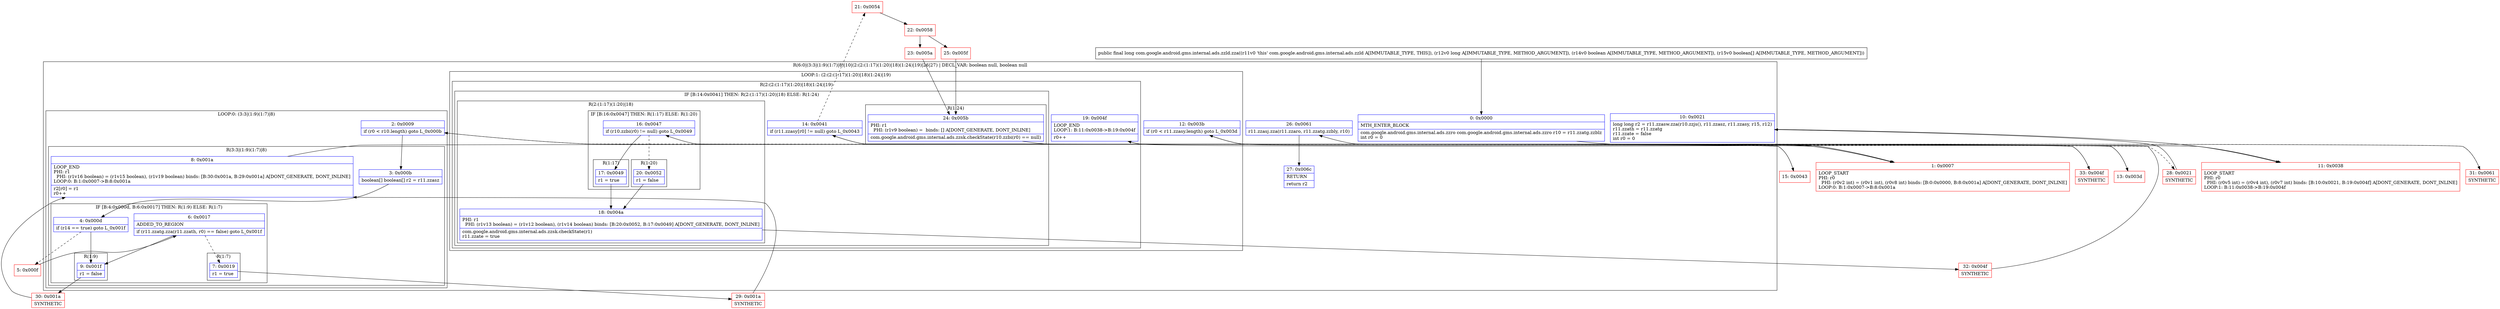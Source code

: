digraph "CFG forcom.google.android.gms.internal.ads.zzld.zza(JZ[Z)J" {
subgraph cluster_Region_1398244286 {
label = "R(6:0|(3:3|(1:9)(1:7)|8)|10|(2:(2:(1:17)(1:20)|18)(1:24)|19)|26|27) | DECL_VAR: boolean null, boolean null\l";
node [shape=record,color=blue];
Node_0 [shape=record,label="{0\:\ 0x0000|MTH_ENTER_BLOCK\l|com.google.android.gms.internal.ads.zzro com.google.android.gms.internal.ads.zzro r10 = r11.zzatg.zzblz\lint r0 = 0\l}"];
subgraph cluster_LoopRegion_506304830 {
label = "LOOP:0: (3:3|(1:9)(1:7)|8)";
node [shape=record,color=blue];
Node_2 [shape=record,label="{2\:\ 0x0009|if (r0 \< r10.length) goto L_0x000b\l}"];
subgraph cluster_Region_1421788670 {
label = "R(3:3|(1:9)(1:7)|8)";
node [shape=record,color=blue];
Node_3 [shape=record,label="{3\:\ 0x000b|boolean[] boolean[] r2 = r11.zzasz\l}"];
subgraph cluster_IfRegion_640172606 {
label = "IF [B:4:0x000d, B:6:0x0017] THEN: R(1:9) ELSE: R(1:7)";
node [shape=record,color=blue];
Node_4 [shape=record,label="{4\:\ 0x000d|if (r14 == true) goto L_0x001f\l}"];
Node_6 [shape=record,label="{6\:\ 0x0017|ADDED_TO_REGION\l|if (r11.zzatg.zza(r11.zzath, r0) == false) goto L_0x001f\l}"];
subgraph cluster_Region_2120580225 {
label = "R(1:9)";
node [shape=record,color=blue];
Node_9 [shape=record,label="{9\:\ 0x001f|r1 = false\l}"];
}
subgraph cluster_Region_172177803 {
label = "R(1:7)";
node [shape=record,color=blue];
Node_7 [shape=record,label="{7\:\ 0x0019|r1 = true\l}"];
}
}
Node_8 [shape=record,label="{8\:\ 0x001a|LOOP_END\lPHI: r1 \l  PHI: (r1v16 boolean) = (r1v15 boolean), (r1v19 boolean) binds: [B:30:0x001a, B:29:0x001a] A[DONT_GENERATE, DONT_INLINE]\lLOOP:0: B:1:0x0007\-\>B:8:0x001a\l|r2[r0] = r1\lr0++\l}"];
}
}
Node_10 [shape=record,label="{10\:\ 0x0021|long long r2 = r11.zzasw.zza(r10.zzjs(), r11.zzasz, r11.zzasy, r15, r12)\lr11.zzath = r11.zzatg\lr11.zzate = false\lint r0 = 0\l}"];
subgraph cluster_LoopRegion_360901178 {
label = "LOOP:1: (2:(2:(1:17)(1:20)|18)(1:24)|19)";
node [shape=record,color=blue];
Node_12 [shape=record,label="{12\:\ 0x003b|if (r0 \< r11.zzasy.length) goto L_0x003d\l}"];
subgraph cluster_Region_1898398257 {
label = "R(2:(2:(1:17)(1:20)|18)(1:24)|19)";
node [shape=record,color=blue];
subgraph cluster_IfRegion_1393879262 {
label = "IF [B:14:0x0041] THEN: R(2:(1:17)(1:20)|18) ELSE: R(1:24)";
node [shape=record,color=blue];
Node_14 [shape=record,label="{14\:\ 0x0041|if (r11.zzasy[r0] != null) goto L_0x0043\l}"];
subgraph cluster_Region_1118745252 {
label = "R(2:(1:17)(1:20)|18)";
node [shape=record,color=blue];
subgraph cluster_IfRegion_598873460 {
label = "IF [B:16:0x0047] THEN: R(1:17) ELSE: R(1:20)";
node [shape=record,color=blue];
Node_16 [shape=record,label="{16\:\ 0x0047|if (r10.zzbi(r0) != null) goto L_0x0049\l}"];
subgraph cluster_Region_890799833 {
label = "R(1:17)";
node [shape=record,color=blue];
Node_17 [shape=record,label="{17\:\ 0x0049|r1 = true\l}"];
}
subgraph cluster_Region_927562032 {
label = "R(1:20)";
node [shape=record,color=blue];
Node_20 [shape=record,label="{20\:\ 0x0052|r1 = false\l}"];
}
}
Node_18 [shape=record,label="{18\:\ 0x004a|PHI: r1 \l  PHI: (r1v13 boolean) = (r1v12 boolean), (r1v14 boolean) binds: [B:20:0x0052, B:17:0x0049] A[DONT_GENERATE, DONT_INLINE]\l|com.google.android.gms.internal.ads.zzsk.checkState(r1)\lr11.zzate = true\l}"];
}
subgraph cluster_Region_1000078144 {
label = "R(1:24)";
node [shape=record,color=blue];
Node_24 [shape=record,label="{24\:\ 0x005b|PHI: r1 \l  PHI: (r1v9 boolean) =  binds: [] A[DONT_GENERATE, DONT_INLINE]\l|com.google.android.gms.internal.ads.zzsk.checkState(r10.zzbi(r0) == null)\l}"];
}
}
Node_19 [shape=record,label="{19\:\ 0x004f|LOOP_END\lLOOP:1: B:11:0x0038\-\>B:19:0x004f\l|r0++\l}"];
}
}
Node_26 [shape=record,label="{26\:\ 0x0061|r11.zzasj.zza(r11.zzaro, r11.zzatg.zzbly, r10)\l}"];
Node_27 [shape=record,label="{27\:\ 0x006c|RETURN\l|return r2\l}"];
}
Node_1 [shape=record,color=red,label="{1\:\ 0x0007|LOOP_START\lPHI: r0 \l  PHI: (r0v2 int) = (r0v1 int), (r0v8 int) binds: [B:0:0x0000, B:8:0x001a] A[DONT_GENERATE, DONT_INLINE]\lLOOP:0: B:1:0x0007\-\>B:8:0x001a\l}"];
Node_5 [shape=record,color=red,label="{5\:\ 0x000f}"];
Node_11 [shape=record,color=red,label="{11\:\ 0x0038|LOOP_START\lPHI: r0 \l  PHI: (r0v5 int) = (r0v4 int), (r0v7 int) binds: [B:10:0x0021, B:19:0x004f] A[DONT_GENERATE, DONT_INLINE]\lLOOP:1: B:11:0x0038\-\>B:19:0x004f\l}"];
Node_13 [shape=record,color=red,label="{13\:\ 0x003d}"];
Node_15 [shape=record,color=red,label="{15\:\ 0x0043}"];
Node_21 [shape=record,color=red,label="{21\:\ 0x0054}"];
Node_22 [shape=record,color=red,label="{22\:\ 0x0058}"];
Node_23 [shape=record,color=red,label="{23\:\ 0x005a}"];
Node_25 [shape=record,color=red,label="{25\:\ 0x005f}"];
Node_28 [shape=record,color=red,label="{28\:\ 0x0021|SYNTHETIC\l}"];
Node_29 [shape=record,color=red,label="{29\:\ 0x001a|SYNTHETIC\l}"];
Node_30 [shape=record,color=red,label="{30\:\ 0x001a|SYNTHETIC\l}"];
Node_31 [shape=record,color=red,label="{31\:\ 0x0061|SYNTHETIC\l}"];
Node_32 [shape=record,color=red,label="{32\:\ 0x004f|SYNTHETIC\l}"];
Node_33 [shape=record,color=red,label="{33\:\ 0x004f|SYNTHETIC\l}"];
MethodNode[shape=record,label="{public final long com.google.android.gms.internal.ads.zzld.zza((r11v0 'this' com.google.android.gms.internal.ads.zzld A[IMMUTABLE_TYPE, THIS]), (r12v0 long A[IMMUTABLE_TYPE, METHOD_ARGUMENT]), (r14v0 boolean A[IMMUTABLE_TYPE, METHOD_ARGUMENT]), (r15v0 boolean[] A[IMMUTABLE_TYPE, METHOD_ARGUMENT])) }"];
MethodNode -> Node_0;
Node_0 -> Node_1;
Node_2 -> Node_3;
Node_2 -> Node_28[style=dashed];
Node_3 -> Node_4;
Node_4 -> Node_5[style=dashed];
Node_4 -> Node_9;
Node_6 -> Node_7[style=dashed];
Node_6 -> Node_9;
Node_9 -> Node_30;
Node_7 -> Node_29;
Node_8 -> Node_1;
Node_10 -> Node_11;
Node_12 -> Node_13;
Node_12 -> Node_31[style=dashed];
Node_14 -> Node_15;
Node_14 -> Node_21[style=dashed];
Node_16 -> Node_17;
Node_16 -> Node_20[style=dashed];
Node_17 -> Node_18;
Node_20 -> Node_18;
Node_18 -> Node_32;
Node_24 -> Node_33;
Node_19 -> Node_11;
Node_26 -> Node_27;
Node_1 -> Node_2;
Node_5 -> Node_6;
Node_11 -> Node_12;
Node_13 -> Node_14;
Node_15 -> Node_16;
Node_21 -> Node_22;
Node_22 -> Node_23;
Node_22 -> Node_25;
Node_23 -> Node_24;
Node_25 -> Node_24;
Node_28 -> Node_10;
Node_29 -> Node_8;
Node_30 -> Node_8;
Node_31 -> Node_26;
Node_32 -> Node_19;
Node_33 -> Node_19;
}

